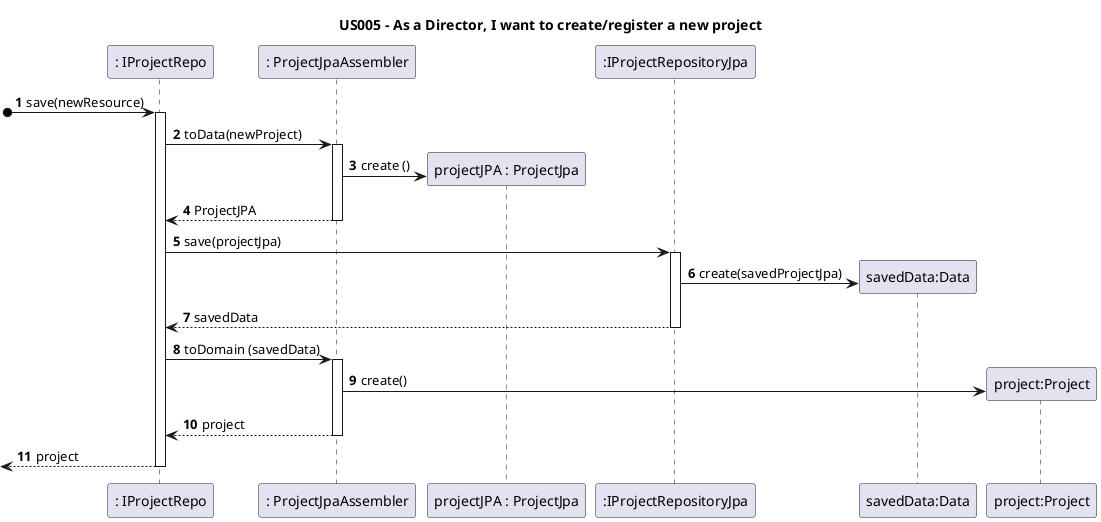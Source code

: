@startuml

title US005 - As a Director, I want to create/register a new project

autoactivate on
autonumber

participant ": IProjectRepo" as Repository
participant ": ProjectJpaAssembler" as Assembler
participant "projectJPA : ProjectJpa" as projectJPA
participant ":IProjectRepositoryJpa" as Driver
participant "savedData:Data" as Data
participant "project:Project" as project

[o->Repository: save(newResource)
Repository -> Assembler : toData(newProject)
Assembler -> projectJPA **: create ()
Assembler --> Repository : ProjectJPA
Repository -> Driver: save(projectJpa)
Driver -> Data**: create(savedProjectJpa)
Driver --> Repository : savedData
Repository -> Assembler: toDomain (savedData)
Assembler -> project **: create()
Assembler --> Repository :project

[<--Repository: project

@enduml